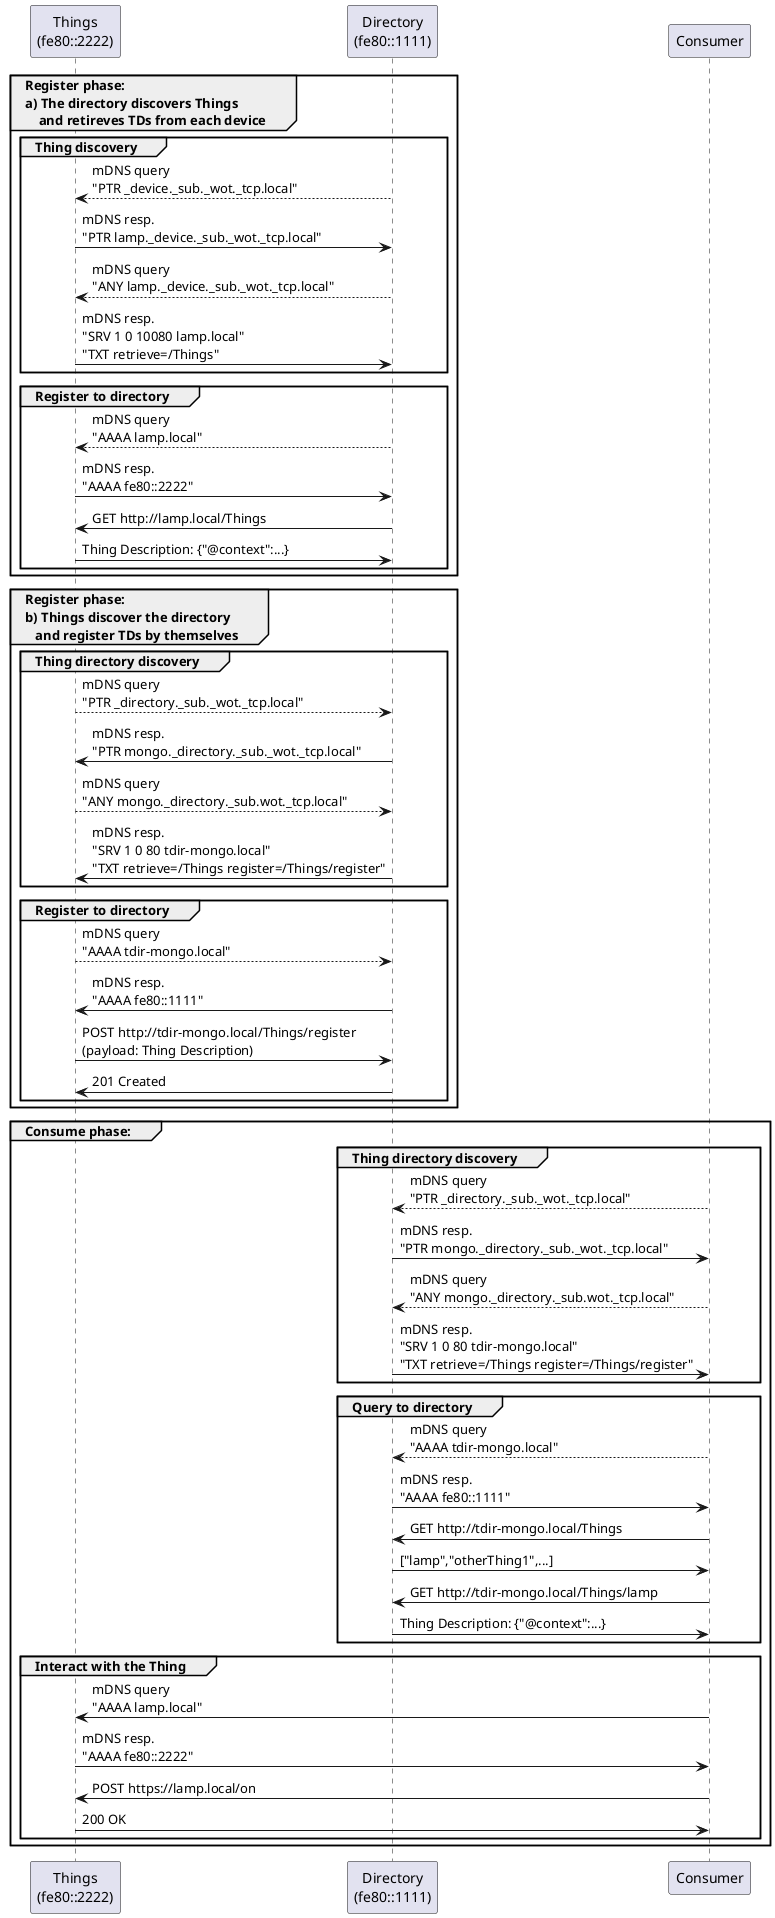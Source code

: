 @startuml
skinparam defaultFontName "Noto Sans"
 
participant "Things\n(fe80::2222)" as Thing 
participant "Directory\n(fe80::1111)" as Directory 
participant Consumer

group Register phase:\na) The directory discovers Things\n    and retireves TDs from each device
    group Thing discovery
        Directory --> Thing : mDNS query\n"PTR _device._sub._wot._tcp.local"
        Thing -> Directory  : mDNS resp.\n"PTR lamp._device._sub._wot._tcp.local"
        Directory --> Thing : mDNS query\n"ANY lamp._device._sub._wot._tcp.local"
        Thing -> Directory  : mDNS resp.\n"SRV 1 0 10080 lamp.local"\n"TXT retrieve=/Things"
    end
    group Register to directory
        Directory --> Thing : mDNS query\n"AAAA lamp.local"
        Thing -> Directory  : mDNS resp.\n"AAAA fe80::2222"
        Directory -> Thing  : GET http://lamp.local/Things
        Thing -> Directory  : Thing Description: {"@context":...}
    end
end 
group Register phase:\nb) Things discover the directory\n   and register TDs by themselves
    group Thing directory discovery
        Thing --> Directory : mDNS query\n"PTR _directory._sub._wot._tcp.local"
        Directory -> Thing  : mDNS resp.\n"PTR mongo._directory._sub._wot._tcp.local"
        Thing --> Directory : mDNS query\n"ANY mongo._directory._sub.wot._tcp.local"
        Directory -> Thing  : mDNS resp.\n"SRV 1 0 80 tdir-mongo.local"\n"TXT retrieve=/Things register=/Things/register"
    end
    group Register to directory
        Thing --> Directory : mDNS query\n"AAAA tdir-mongo.local"
        Directory -> Thing  : mDNS resp.\n"AAAA fe80::1111"
        Thing -> Directory  : POST http://tdir-mongo.local/Things/register\n(payload: Thing Description)
        Directory -> Thing  : 201 Created
    end
end
group Consume phase:
    group Thing directory discovery
        Consumer --> Directory : mDNS query\n"PTR _directory._sub._wot._tcp.local"
        Directory -> Consumer  : mDNS resp.\n"PTR mongo._directory._sub._wot._tcp.local"
        Consumer --> Directory : mDNS query\n"ANY mongo._directory._sub.wot._tcp.local"
        Directory -> Consumer  : mDNS resp.\n"SRV 1 0 80 tdir-mongo.local"\n"TXT retrieve=/Things register=/Things/register"
    end
    group Query to directory
        Consumer --> Directory : mDNS query\n"AAAA tdir-mongo.local"
        Directory -> Consumer  : mDNS resp.\n"AAAA fe80::1111"
        Consumer -> Directory  : GET http://tdir-mongo.local/Things
        Directory -> Consumer  : ["lamp","otherThing1",...]
        Consumer -> Directory  : GET http://tdir-mongo.local/Things/lamp
        Directory -> Consumer  : Thing Description: {"@context":...}
    end
    group Interact with the Thing
        Consumer -> Thing      : mDNS query\n"AAAA lamp.local"
        Thing -> Consumer      : mDNS resp.\n"AAAA fe80::2222"
        Consumer -> Thing      : POST https://lamp.local/on
        Thing -> Consumer      : 200 OK
    end
end
@enduml